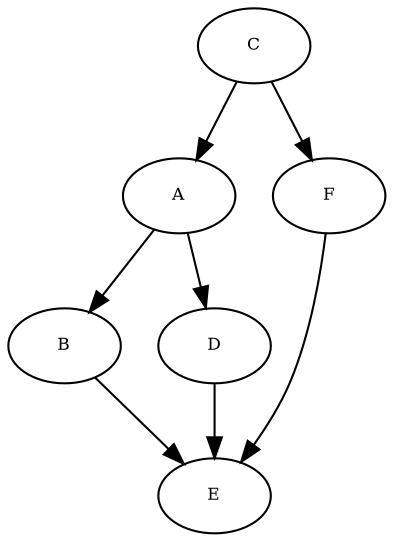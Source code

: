 digraph RGL__DirectedAdjacencyGraph {
    C [
        fontsize = 8,
        label = C
    ]

    A [
        fontsize = 8,
        label = A
    ]

    F [
        fontsize = 8,
        label = F
    ]

    B [
        fontsize = 8,
        label = B
    ]

    D [
        fontsize = 8,
        label = D
    ]

    E [
        fontsize = 8,
        label = E
    ]

    C -> A [
        fontsize = 8
    ]

    C -> F [
        fontsize = 8
    ]

    A -> B [
        fontsize = 8
    ]

    A -> D [
        fontsize = 8
    ]

    F -> E [
        fontsize = 8
    ]

    B -> E [
        fontsize = 8
    ]

    D -> E [
        fontsize = 8
    ]
}
